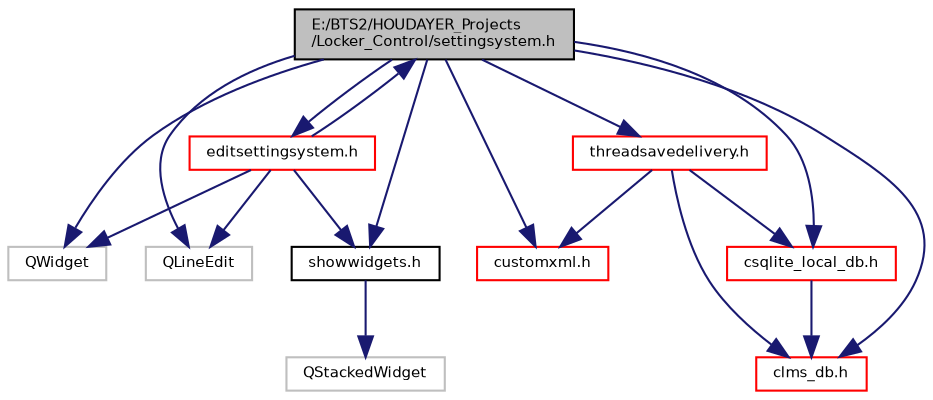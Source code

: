 digraph "E:/BTS2/HOUDAYER_Projects/Locker_Control/settingsystem.h"
{
 // INTERACTIVE_SVG=YES
  bgcolor="transparent";
  edge [fontname="Helvetica",fontsize="7",labelfontname="Helvetica",labelfontsize="7"];
  node [fontname="Helvetica",fontsize="7",shape=record];
  Node1 [label="E:/BTS2/HOUDAYER_Projects\l/Locker_Control/settingsystem.h",height=0.2,width=0.4,color="black", fillcolor="grey75", style="filled", fontcolor="black"];
  Node1 -> Node2 [color="midnightblue",fontsize="7",style="solid",fontname="Helvetica"];
  Node2 [label="QWidget",height=0.2,width=0.4,color="grey75"];
  Node1 -> Node3 [color="midnightblue",fontsize="7",style="solid",fontname="Helvetica"];
  Node3 [label="QLineEdit",height=0.2,width=0.4,color="grey75"];
  Node1 -> Node4 [color="midnightblue",fontsize="7",style="solid",fontname="Helvetica"];
  Node4 [label="showwidgets.h",height=0.2,width=0.4,color="black",URL="$showwidgets_8h.html"];
  Node4 -> Node5 [color="midnightblue",fontsize="7",style="solid",fontname="Helvetica"];
  Node5 [label="QStackedWidget",height=0.2,width=0.4,color="grey75"];
  Node1 -> Node6 [color="midnightblue",fontsize="7",style="solid",fontname="Helvetica"];
  Node6 [label="customxml.h",height=0.2,width=0.4,color="red",URL="$customxml_8h.html"];
  Node1 -> Node7 [color="midnightblue",fontsize="7",style="solid",fontname="Helvetica"];
  Node7 [label="csqlite_local_db.h",height=0.2,width=0.4,color="red",URL="$csqlite__local__db_8h.html"];
  Node7 -> Node8 [color="midnightblue",fontsize="7",style="solid",fontname="Helvetica"];
  Node8 [label="clms_db.h",height=0.2,width=0.4,color="red",URL="$clms__db_8h.html"];
  Node1 -> Node8 [color="midnightblue",fontsize="7",style="solid",fontname="Helvetica"];
  Node1 -> Node9 [color="midnightblue",fontsize="7",style="solid",fontname="Helvetica"];
  Node9 [label="editsettingsystem.h",height=0.2,width=0.4,color="red",URL="$editsettingsystem_8h.html"];
  Node9 -> Node2 [color="midnightblue",fontsize="7",style="solid",fontname="Helvetica"];
  Node9 -> Node3 [color="midnightblue",fontsize="7",style="solid",fontname="Helvetica"];
  Node9 -> Node1 [color="midnightblue",fontsize="7",style="solid",fontname="Helvetica"];
  Node9 -> Node4 [color="midnightblue",fontsize="7",style="solid",fontname="Helvetica"];
  Node1 -> Node10 [color="midnightblue",fontsize="7",style="solid",fontname="Helvetica"];
  Node10 [label="threadsavedelivery.h",height=0.2,width=0.4,color="red",URL="$threadsavedelivery_8h.html"];
  Node10 -> Node8 [color="midnightblue",fontsize="7",style="solid",fontname="Helvetica"];
  Node10 -> Node7 [color="midnightblue",fontsize="7",style="solid",fontname="Helvetica"];
  Node10 -> Node6 [color="midnightblue",fontsize="7",style="solid",fontname="Helvetica"];
}
